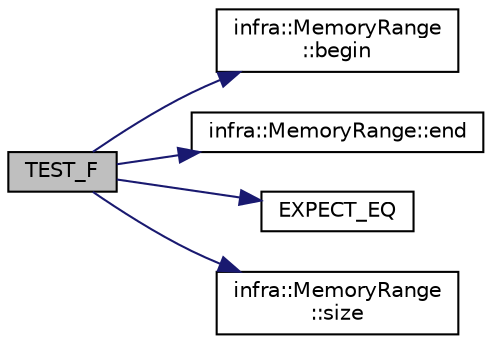 digraph "TEST_F"
{
 // INTERACTIVE_SVG=YES
  edge [fontname="Helvetica",fontsize="10",labelfontname="Helvetica",labelfontsize="10"];
  node [fontname="Helvetica",fontsize="10",shape=record];
  rankdir="LR";
  Node14 [label="TEST_F",height=0.2,width=0.4,color="black", fillcolor="grey75", style="filled", fontcolor="black"];
  Node14 -> Node15 [color="midnightblue",fontsize="10",style="solid",fontname="Helvetica"];
  Node15 [label="infra::MemoryRange\l::begin",height=0.2,width=0.4,color="black", fillcolor="white", style="filled",URL="$d0/d6d/classinfra_1_1_memory_range.html#a7a83ceae17802af5ecebfb9557912ece"];
  Node14 -> Node16 [color="midnightblue",fontsize="10",style="solid",fontname="Helvetica"];
  Node16 [label="infra::MemoryRange::end",height=0.2,width=0.4,color="black", fillcolor="white", style="filled",URL="$d0/d6d/classinfra_1_1_memory_range.html#a1be4daa094045e4e3bff3b2748646c12"];
  Node14 -> Node17 [color="midnightblue",fontsize="10",style="solid",fontname="Helvetica"];
  Node17 [label="EXPECT_EQ",height=0.2,width=0.4,color="black", fillcolor="white", style="filled",URL="$d6/def/_test_json_8cpp.html#a82745227e2f0a8edbb4ae630d88a8e86"];
  Node14 -> Node18 [color="midnightblue",fontsize="10",style="solid",fontname="Helvetica"];
  Node18 [label="infra::MemoryRange\l::size",height=0.2,width=0.4,color="black", fillcolor="white", style="filled",URL="$d0/d6d/classinfra_1_1_memory_range.html#ae8fbbf531d3696b6a64ac13385acdc66"];
}
